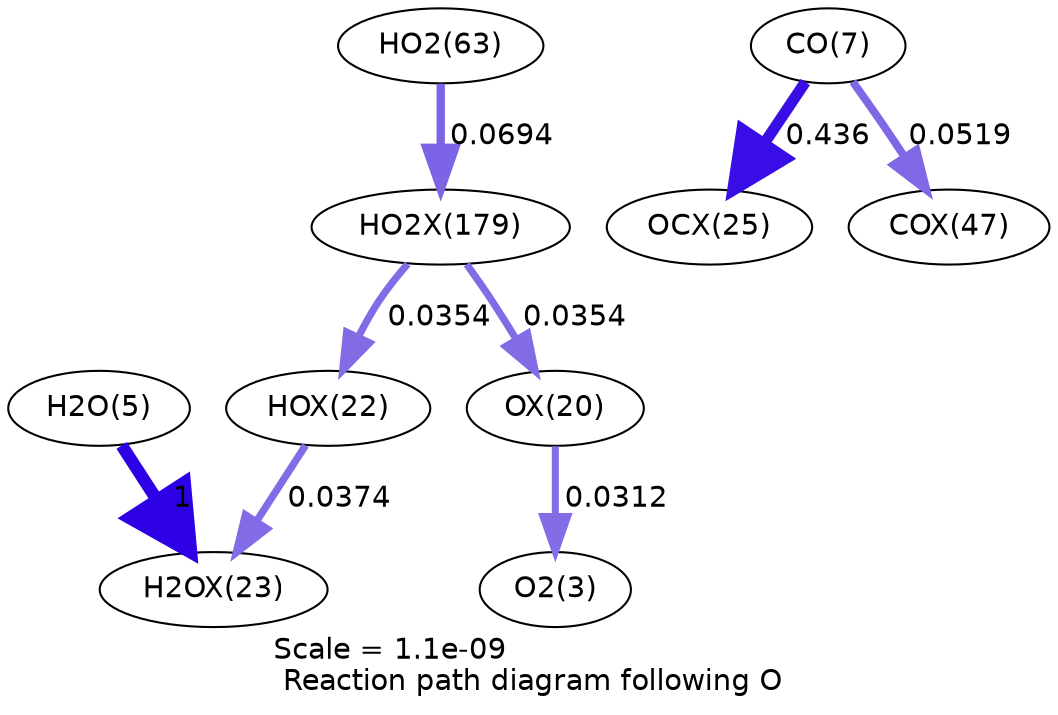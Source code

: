 digraph reaction_paths {
center=1;
s47 -> s5[fontname="Helvetica", penwidth=3.38, arrowsize=1.69, color="0.7, 0.531, 0.9"
, label=" 0.0312"];
s69 -> s47[fontname="Helvetica", penwidth=3.48, arrowsize=1.74, color="0.7, 0.535, 0.9"
, label=" 0.0354"];
s49 -> s50[fontname="Helvetica", penwidth=3.52, arrowsize=1.76, color="0.7, 0.537, 0.9"
, label=" 0.0374"];
s69 -> s49[fontname="Helvetica", penwidth=3.48, arrowsize=1.74, color="0.7, 0.535, 0.9"
, label=" 0.0354"];
s7 -> s50[fontname="Helvetica", penwidth=6, arrowsize=3, color="0.7, 1.5, 0.9"
, label=" 1"];
s27 -> s69[fontname="Helvetica", penwidth=3.99, arrowsize=1.99, color="0.7, 0.569, 0.9"
, label=" 0.0694"];
s9 -> s52[fontname="Helvetica", penwidth=5.37, arrowsize=2.69, color="0.7, 0.936, 0.9"
, label=" 0.436"];
s9 -> s58[fontname="Helvetica", penwidth=3.77, arrowsize=1.88, color="0.7, 0.552, 0.9"
, label=" 0.0519"];
s5 [ fontname="Helvetica", label="O2(3)"];
s7 [ fontname="Helvetica", label="H2O(5)"];
s9 [ fontname="Helvetica", label="CO(7)"];
s27 [ fontname="Helvetica", label="HO2(63)"];
s47 [ fontname="Helvetica", label="OX(20)"];
s49 [ fontname="Helvetica", label="HOX(22)"];
s50 [ fontname="Helvetica", label="H2OX(23)"];
s52 [ fontname="Helvetica", label="OCX(25)"];
s58 [ fontname="Helvetica", label="COX(47)"];
s69 [ fontname="Helvetica", label="HO2X(179)"];
 label = "Scale = 1.1e-09\l Reaction path diagram following O";
 fontname = "Helvetica";
}
